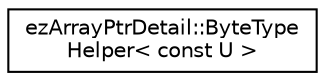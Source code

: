 digraph "Graphical Class Hierarchy"
{
 // LATEX_PDF_SIZE
  edge [fontname="Helvetica",fontsize="10",labelfontname="Helvetica",labelfontsize="10"];
  node [fontname="Helvetica",fontsize="10",shape=record];
  rankdir="LR";
  Node0 [label="ezArrayPtrDetail::ByteType\lHelper\< const U \>",height=0.2,width=0.4,color="black", fillcolor="white", style="filled",URL="$de/d3c/structez_array_ptr_detail_1_1_byte_type_helper_3_01const_01_u_01_4.htm",tooltip=" "];
}
